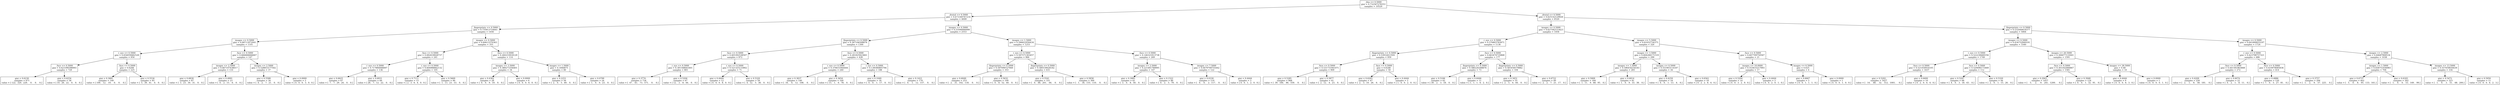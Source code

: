 digraph Tree {
0 [label="_dna <= 0.5000\ngini = 0.732567278353\nsamples = 10529", shape="box"] ;
1 [label="_dental <= 0.5000\ngini = 0.673349767214\nsamples = 4009", shape="box"] ;
0 -> 1 ;
2 [label="_fingerprints <= 0.5000\ngini = 0.735613716641\nsamples = 1456", shape="box"] ;
1 -> 2 ;
3 [label="images <= 0.5000\ngini = 0.68711872041\nsamples = 1101", shape="box"] ;
2 -> 3 ;
4 [label="r_eye <= 0.5000\ngini = 0.654059482528\nsamples = 954", shape="box"] ;
3 -> 4 ;
5 [label="_face <= 0.5000\ngini = 0.623399398993\nsamples = 729", shape="box"] ;
4 -> 5 ;
6 [label="gini = 0.6230\nsamples = 671\nvalue = [ 122.  320.  229.    0.    0.    0.]", shape="box"] ;
5 -> 6 ;
7 [label="gini = 0.6254\nsamples = 58\nvalue = [ 10.  26.  22.   0.   0.   0.]", shape="box"] ;
5 -> 7 ;
8 [label="_face <= 0.5000\ngini = 0.6208\nsamples = 225", shape="box"] ;
4 -> 8 ;
9 [label="gini = 0.3681\nsamples = 140\nvalue = [ 109.   12.   19.    0.    0.    0.]", shape="box"] ;
8 -> 9 ;
10 [label="gini = 0.5534\nsamples = 85\nvalue = [  5.  39.  41.   0.   0.   0.]", shape="box"] ;
8 -> 10 ;
11 [label="_face <= 0.5000\ngini = 0.666666666667\nsamples = 147", shape="box"] ;
3 -> 11 ;
12 [label="images <= 2.5000\ngini = 0.667107438017\nsamples = 110", shape="box"] ;
11 -> 12 ;
13 [label="gini = 0.6830\nsamples = 87\nvalue = [  3.  23.  30.  31.   0.   0.]", shape="box"] ;
12 -> 13 ;
14 [label="gini = 0.4991\nsamples = 23\nvalue = [  0.   2.  15.   6.   0.   0.]", shape="box"] ;
12 -> 14 ;
15 [label="images <= 2.5000\ngini = 0.528853177502\nsamples = 37", shape="box"] ;
11 -> 15 ;
16 [label="gini = 0.5588\nsamples = 34\nvalue = [  4.   2.   7.  21.   0.   0.]", shape="box"] ;
15 -> 16 ;
17 [label="gini = 0.0000\nsamples = 3\nvalue = [ 0.  0.  0.  3.  0.  0.]", shape="box"] ;
15 -> 17 ;
18 [label="images <= 0.5000\ngini = 0.60613370363\nsamples = 355", shape="box"] ;
2 -> 18 ;
19 [label="_face <= 0.5000\ngini = 0.692618928737\nsamples = 241", shape="box"] ;
18 -> 19 ;
20 [label="r_eye <= 0.5000\ngini = 0.717884948097\nsamples = 136", shape="box"] ;
19 -> 20 ;
21 [label="gini = 0.6625\nsamples = 67\nvalue = [  7.   7.  29.  24.   0.   0.]", shape="box"] ;
20 -> 21 ;
22 [label="gini = 0.6931\nsamples = 69\nvalue = [ 28.   7.  12.  22.   0.   0.]", shape="box"] ;
20 -> 22 ;
23 [label="r_eye <= 0.5000\ngini = 0.604988662132\nsamples = 105", shape="box"] ;
19 -> 23 ;
24 [label="gini = 0.7111\nsamples = 15\nvalue = [ 2.  3.  6.  4.  0.  0.]", shape="box"] ;
23 -> 24 ;
25 [label="gini = 0.5669\nsamples = 90\nvalue = [  1.  13.  23.  53.   0.   0.]", shape="box"] ;
23 -> 25 ;
26 [label="_face <= 0.5000\ngini = 0.260233918129\nsamples = 114", shape="box"] ;
18 -> 26 ;
27 [label="images <= 3.5000\ngini = 0.389273356401\nsamples = 34", shape="box"] ;
26 -> 27 ;
28 [label="gini = 0.4362\nsamples = 28\nvalue = [  0.   0.   9.  19.   0.   0.]", shape="box"] ;
27 -> 28 ;
29 [label="gini = 0.0000\nsamples = 6\nvalue = [ 0.  0.  0.  6.  0.  0.]", shape="box"] ;
27 -> 29 ;
30 [label="images <= 1.5000\ngini = 0.1846875\nsamples = 80", shape="box"] ;
26 -> 30 ;
31 [label="gini = 0.2251\nsamples = 56\nvalue = [  2.   0.   5.  49.   0.   0.]", shape="box"] ;
30 -> 31 ;
32 [label="gini = 0.0799\nsamples = 24\nvalue = [  1.   0.   0.  23.   0.   0.]", shape="box"] ;
30 -> 32 ;
33 [label="images <= 0.5000\ngini = 0.53506906999\nsamples = 2553", shape="box"] ;
1 -> 33 ;
34 [label="_fingerprints <= 0.5000\ngini = 0.367106508876\nsamples = 1300", shape="box"] ;
33 -> 34 ;
35 [label="_face <= 0.5000\ngini = 0.405392538507\nsamples = 872", shape="box"] ;
34 -> 35 ;
36 [label="r_eye <= 0.5000\ngini = 0.391548641601\nsamples = 801", shape="box"] ;
35 -> 36 ;
37 [label="gini = 0.3774\nsamples = 734\nvalue = [  47.   43.   73.  571.    0.    0.]", shape="box"] ;
36 -> 37 ;
38 [label="gini = 0.5204\nsamples = 67\nvalue = [ 12.   3.   8.  44.   0.   0.]", shape="box"] ;
36 -> 38 ;
39 [label="r_eye <= 0.5000\ngini = 0.521325133902\nsamples = 71", shape="box"] ;
35 -> 39 ;
40 [label="gini = 0.4444\nsamples = 12\nvalue = [ 0.  4.  0.  8.  0.  0.]", shape="box"] ;
39 -> 40 ;
41 [label="gini = 0.5320\nsamples = 59\nvalue = [  4.  12.   5.  38.   0.   0.]", shape="box"] ;
39 -> 41 ;
42 [label="_face <= 0.5000\ngini = 0.281825923661\nsamples = 428", shape="box"] ;
34 -> 42 ;
43 [label="r_eye <= 0.5000\ngini = 0.376631944444\nsamples = 240", shape="box"] ;
42 -> 43 ;
44 [label="gini = 0.3837\nsamples = 140\nvalue = [  16.    4.   12.  108.    0.    0.]", shape="box"] ;
43 -> 44 ;
45 [label="gini = 0.3654\nsamples = 100\nvalue = [ 15.   1.   6.  78.   0.   0.]", shape="box"] ;
43 -> 45 ;
46 [label="r_eye <= 0.5000\ngini = 0.138580805794\nsamples = 188", shape="box"] ;
42 -> 46 ;
47 [label="gini = 0.1049\nsamples = 18\nvalue = [  0.   0.   1.  17.   0.   0.]", shape="box"] ;
46 -> 47 ;
48 [label="gini = 0.1421\nsamples = 170\nvalue = [   0.    1.   12.  157.    0.    0.]", shape="box"] ;
46 -> 48 ;
49 [label="images <= 1.5000\ngini = 0.596822056434\nsamples = 1253", shape="box"] ;
33 -> 49 ;
50 [label="r_eye <= 0.5000\ngini = 0.597571303457\nsamples = 984", shape="box"] ;
49 -> 50 ;
51 [label="_fingerprints <= 0.5000\ngini = 0.597099727949\nsamples = 353", shape="box"] ;
50 -> 51 ;
52 [label="gini = 0.6049\nsamples = 253\nvalue = [   2.   31.  102.  118.    0.    0.]", shape="box"] ;
51 -> 52 ;
53 [label="gini = 0.5632\nsamples = 100\nvalue = [  0.   8.  52.  40.   0.   0.]", shape="box"] ;
51 -> 53 ;
54 [label="_fingerprints <= 0.5000\ngini = 0.580539028182\nsamples = 631", shape="box"] ;
50 -> 54 ;
55 [label="gini = 0.5541\nsamples = 331\nvalue = [   0.   66.  201.   64.    0.    0.]", shape="box"] ;
54 -> 55 ;
56 [label="gini = 0.5858\nsamples = 300\nvalue = [   1.   34.  155.  110.    0.    0.]", shape="box"] ;
54 -> 56 ;
57 [label="_face <= 0.5000\ngini = 0.146321913738\nsamples = 269", shape="box"] ;
49 -> 57 ;
58 [label="images <= 2.5000\ngini = 0.221481789995\nsamples = 147", shape="box"] ;
57 -> 58 ;
59 [label="gini = 0.3085\nsamples = 61\nvalue = [  3.   0.   8.  50.   0.   0.]", shape="box"] ;
58 -> 59 ;
60 [label="gini = 0.1522\nsamples = 86\nvalue = [  0.   2.   5.  79.   0.   0.]", shape="box"] ;
58 -> 60 ;
61 [label="images <= 7.5000\ngini = 0.0479709755442\nsamples = 122", shape="box"] ;
57 -> 61 ;
62 [label="gini = 0.0330\nsamples = 119\nvalue = [   0.    0.    2.  117.    0.    0.]", shape="box"] ;
61 -> 62 ;
63 [label="gini = 0.4444\nsamples = 3\nvalue = [ 0.  0.  1.  2.  0.  0.]", shape="box"] ;
61 -> 63 ;
64 [label="_dental <= 0.5000\ngini = 0.625142129926\nsamples = 6520", shape="box"] ;
0 -> 64 ;
65 [label="images <= 0.5000\ngini = 0.627582153423\nsamples = 1456", shape="box"] ;
64 -> 65 ;
66 [label="r_eye <= 0.5000\ngini = 0.570803783971\nsamples = 1136", shape="box"] ;
65 -> 66 ;
67 [label="_fingerprints <= 0.5000\ngini = 0.53932613591\nsamples = 959", shape="box"] ;
66 -> 67 ;
68 [label="_face <= 0.5000\ngini = 0.531731941071\nsamples = 909", shape="box"] ;
67 -> 68 ;
69 [label="gini = 0.5285\nsamples = 868\nvalue = [  39.  184.   86.  559.    0.    0.]", shape="box"] ;
68 -> 69 ;
70 [label="gini = 0.5877\nsamples = 41\nvalue = [  2.  12.   4.  23.   0.   0.]", shape="box"] ;
68 -> 70 ;
71 [label="_face <= 0.5000\ngini = 0.6248\nsamples = 50", shape="box"] ;
67 -> 71 ;
72 [label="gini = 0.6265\nsamples = 47\nvalue = [  2.   3.  10.  26.   6.   0.]", shape="box"] ;
71 -> 72 ;
73 [label="gini = 0.4444\nsamples = 3\nvalue = [ 1.  0.  0.  2.  0.  0.]", shape="box"] ;
71 -> 73 ;
74 [label="_face <= 0.5000\ngini = 0.663474735868\nsamples = 177", shape="box"] ;
66 -> 74 ;
75 [label="_fingerprints <= 0.5000\ngini = 0.586226308876\nsamples = 73", shape="box"] ;
74 -> 75 ;
76 [label="gini = 0.5166\nsamples = 62\nvalue = [ 39.   2.   3.  18.   0.   0.]", shape="box"] ;
75 -> 76 ;
77 [label="gini = 0.6446\nsamples = 11\nvalue = [ 1.  1.  1.  6.  2.  0.]", shape="box"] ;
75 -> 77 ;
78 [label="_fingerprints <= 0.5000\ngini = 0.565458579882\nsamples = 104", shape="box"] ;
74 -> 78 ;
79 [label="gini = 0.3451\nsamples = 55\nvalue = [  2.   5.   4.  44.   0.   0.]", shape="box"] ;
78 -> 79 ;
80 [label="gini = 0.6722\nsamples = 49\nvalue = [  2.   2.   7.  21.  17.   0.]", shape="box"] ;
78 -> 80 ;
81 [label="images <= 5.5000\ngini = 0.61052734375\nsamples = 320", shape="box"] ;
65 -> 81 ;
82 [label="images <= 3.5000\ngini = 0.604266171519\nsamples = 299", shape="box"] ;
81 -> 82 ;
83 [label="images <= 1.5000\ngini = 0.596454254183\nsamples = 265", shape="box"] ;
82 -> 83 ;
84 [label="gini = 0.5909\nsamples = 184\nvalue = [  1.  11.   9.  68.  95.   0.]", shape="box"] ;
83 -> 84 ;
85 [label="gini = 0.6014\nsamples = 81\nvalue = [  1.   0.   9.  33.  38.   0.]", shape="box"] ;
83 -> 85 ;
86 [label="images <= 4.5000\ngini = 0.551903114187\nsamples = 34", shape="box"] ;
82 -> 86 ;
87 [label="gini = 0.4259\nsamples = 18\nvalue = [  0.   0.   1.  13.   4.   0.]", shape="box"] ;
86 -> 87 ;
88 [label="gini = 0.6562\nsamples = 16\nvalue = [ 0.  2.  2.  8.  4.  0.]", shape="box"] ;
86 -> 88 ;
89 [label="_face <= 0.5000\ngini = 0.607709750567\nsamples = 21", shape="box"] ;
81 -> 89 ;
90 [label="images <= 10.0000\ngini = 0.553633217993\nsamples = 17", shape="box"] ;
89 -> 90 ;
91 [label="gini = 0.5204\nsamples = 14\nvalue = [ 0.  0.  3.  2.  9.  0.]", shape="box"] ;
90 -> 91 ;
92 [label="gini = 0.4444\nsamples = 3\nvalue = [ 0.  0.  2.  0.  1.  0.]", shape="box"] ;
90 -> 92 ;
93 [label="images <= 6.5000\ngini = 0.625\nsamples = 4", shape="box"] ;
89 -> 93 ;
94 [label="gini = 0.6667\nsamples = 3\nvalue = [ 0.  0.  1.  1.  1.  0.]", shape="box"] ;
93 -> 94 ;
95 [label="gini = 0.0000\nsamples = 1\nvalue = [ 0.  0.  0.  1.  0.  0.]", shape="box"] ;
93 -> 95 ;
96 [label="_fingerprints <= 0.5000\ngini = 0.532449418377\nsamples = 5064", shape="box"] ;
64 -> 96 ;
97 [label="images <= 0.5000\ngini = 0.434752949191\nsamples = 3340", shape="box"] ;
96 -> 97 ;
98 [label="r_eye <= 0.5000\ngini = 0.522238469356\nsamples = 1749", shape="box"] ;
97 -> 98 ;
99 [label="_face <= 0.5000\ngini = 0.521450916105\nsamples = 1637", shape="box"] ;
98 -> 99 ;
100 [label="gini = 0.5202\nsamples = 1627\nvalue = [   14.    68.    32.   512.  1001.     0.]", shape="box"] ;
99 -> 100 ;
101 [label="gini = 0.6400\nsamples = 10\nvalue = [ 0.  2.  0.  4.  4.  0.]", shape="box"] ;
99 -> 101 ;
102 [label="_face <= 0.5000\ngini = 0.529496173469\nsamples = 112", shape="box"] ;
98 -> 102 ;
103 [label="gini = 0.5247\nsamples = 68\nvalue = [  4.   0.   3.  18.  43.   0.]", shape="box"] ;
102 -> 103 ;
104 [label="gini = 0.5320\nsamples = 44\nvalue = [  2.   0.   1.  15.  26.   0.]", shape="box"] ;
102 -> 104 ;
105 [label="images <= 20.5000\ngini = 0.306677133041\nsamples = 1591", shape="box"] ;
97 -> 105 ;
106 [label="_face <= 0.5000\ngini = 0.303342066867\nsamples = 1581", shape="box"] ;
105 -> 106 ;
107 [label="gini = 0.2943\nsamples = 1457\nvalue = [    5.     2.     9.   241.  1200.     0.]", shape="box"] ;
106 -> 107 ;
108 [label="gini = 0.3948\nsamples = 124\nvalue = [  0.   0.   1.  32.  91.   0.]", shape="box"] ;
106 -> 108 ;
109 [label="images <= 28.5000\ngini = 0.48\nsamples = 10", shape="box"] ;
105 -> 109 ;
110 [label="gini = 0.4444\nsamples = 9\nvalue = [ 0.  0.  0.  6.  3.  0.]", shape="box"] ;
109 -> 110 ;
111 [label="gini = 0.0000\nsamples = 1\nvalue = [ 0.  0.  0.  0.  1.  0.]", shape="box"] ;
109 -> 111 ;
112 [label="images <= 0.5000\ngini = 0.641890655197\nsamples = 1724", shape="box"] ;
96 -> 112 ;
113 [label="r_eye <= 0.5000\ngini = 0.423798757321\nsamples = 686", shape="box"] ;
112 -> 113 ;
114 [label="_face <= 0.5000\ngini = 0.441581963668\nsamples = 272", shape="box"] ;
113 -> 114 ;
115 [label="gini = 0.4209\nsamples = 250\nvalue = [   2.    1.    8.   58.  181.    0.]", shape="box"] ;
114 -> 115 ;
116 [label="gini = 0.6074\nsamples = 22\nvalue = [  0.   2.   1.   8.  11.   0.]", shape="box"] ;
114 -> 116 ;
117 [label="_face <= 0.5000\ngini = 0.410978085836\nsamples = 414", shape="box"] ;
113 -> 117 ;
118 [label="gini = 0.4886\nsamples = 120\nvalue = [  7.   0.   5.  27.  81.   0.]", shape="box"] ;
117 -> 118 ;
119 [label="gini = 0.3757\nsamples = 294\nvalue = [   1.    2.    9.   57.  225.    0.]", shape="box"] ;
117 -> 119 ;
120 [label="images <= 2.5000\ngini = 0.64687909534\nsamples = 1038", shape="box"] ;
112 -> 120 ;
121 [label="images <= 1.5000\ngini = 0.658751936983\nsamples = 704", shape="box"] ;
120 -> 121 ;
122 [label="gini = 0.6737\nsamples = 402\nvalue = [   5.    0.    8.   95.  133.  161.]", shape="box"] ;
121 -> 122 ;
123 [label="gini = 0.6183\nsamples = 302\nvalue = [   1.    0.    0.   53.  149.   99.]", shape="box"] ;
121 -> 123 ;
124 [label="images <= 13.5000\ngini = 0.557459930439\nsamples = 334", shape="box"] ;
120 -> 124 ;
125 [label="gini = 0.5472\nsamples = 323\nvalue = [   1.    0.    3.   51.   68.  200.]", shape="box"] ;
124 -> 125 ;
126 [label="gini = 0.5950\nsamples = 11\nvalue = [ 0.  0.  0.  6.  2.  3.]", shape="box"] ;
124 -> 126 ;
}
